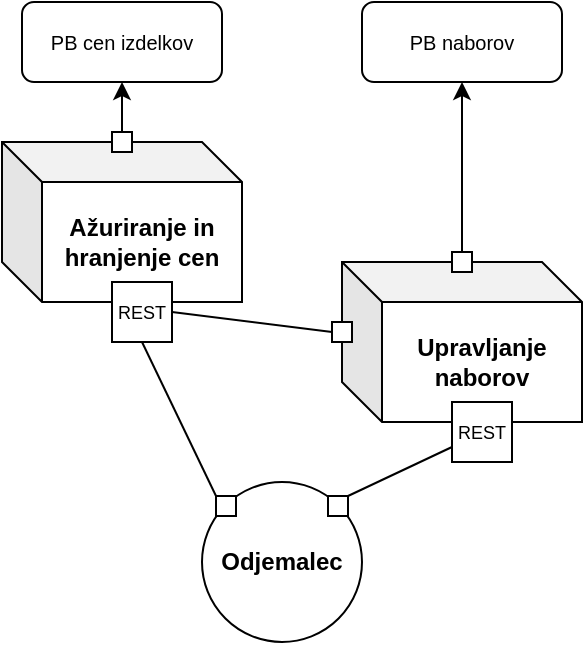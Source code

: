 <mxfile version="20.6.0" type="device"><diagram name="Page-1" id="5f0bae14-7c28-e335-631c-24af17079c00"><mxGraphModel dx="1816" dy="370" grid="1" gridSize="10" guides="1" tooltips="1" connect="1" arrows="1" fold="1" page="1" pageScale="1" pageWidth="100" pageHeight="100" background="none" math="0" shadow="0"><root><mxCell id="0"/><mxCell id="1" parent="0"/><mxCell id="NhNiRW755K9wreUlTz3N-6" value="&lt;font size=&quot;1&quot;&gt;&lt;b style=&quot;font-size: 12px;&quot;&gt;Ažuriranje in hranjenje cen&lt;/b&gt;&lt;/font&gt;" style="shape=cube;whiteSpace=wrap;html=1;boundedLbl=1;backgroundOutline=1;darkOpacity=0.05;darkOpacity2=0.1;fontSize=10;" parent="1" vertex="1"><mxGeometry x="-1040" y="100" width="120" height="80" as="geometry"/></mxCell><mxCell id="NhNiRW755K9wreUlTz3N-7" value="&lt;b&gt;&lt;font style=&quot;font-size: 12px;&quot;&gt;Upravljanje naborov&lt;br&gt;&lt;/font&gt;&lt;/b&gt;" style="shape=cube;whiteSpace=wrap;html=1;boundedLbl=1;backgroundOutline=1;darkOpacity=0.05;darkOpacity2=0.1;fontSize=10;" parent="1" vertex="1"><mxGeometry x="-870" y="160" width="120" height="80" as="geometry"/></mxCell><mxCell id="NhNiRW755K9wreUlTz3N-8" value="REST" style="fontStyle=0;labelPosition=center;verticalLabelPosition=middle;align=center;verticalAlign=middle;spacingLeft=0;fontSize=9;spacing=31;" parent="1" vertex="1"><mxGeometry x="-985" y="170" width="30" height="30" as="geometry"/></mxCell><mxCell id="NhNiRW755K9wreUlTz3N-10" value="REST" style="fontStyle=0;labelPosition=center;verticalLabelPosition=middle;align=center;verticalAlign=middle;spacingLeft=0;fontSize=9;spacing=31;" parent="1" vertex="1"><mxGeometry x="-815" y="230" width="30" height="30" as="geometry"/></mxCell><mxCell id="NhNiRW755K9wreUlTz3N-11" value="PB cen izdelkov" style="rounded=1;whiteSpace=wrap;html=1;fontSize=10;" parent="1" vertex="1"><mxGeometry x="-1030" y="30" width="100" height="40" as="geometry"/></mxCell><mxCell id="NhNiRW755K9wreUlTz3N-12" value="PB naborov" style="rounded=1;whiteSpace=wrap;html=1;fontSize=10;" parent="1" vertex="1"><mxGeometry x="-860" y="30" width="100" height="40" as="geometry"/></mxCell><mxCell id="wG4wukIH6scj7J21j97f-1" value="&lt;b&gt;Odjemalec&lt;/b&gt;" style="ellipse;whiteSpace=wrap;html=1;aspect=fixed;" parent="1" vertex="1"><mxGeometry x="-940" y="270" width="80" height="80" as="geometry"/></mxCell><mxCell id="wG4wukIH6scj7J21j97f-2" value="" style="endArrow=classic;html=1;rounded=0;entryX=0.5;entryY=1;entryDx=0;entryDy=0;startArrow=none;" parent="1" source="wG4wukIH6scj7J21j97f-10" target="NhNiRW755K9wreUlTz3N-12" edge="1"><mxGeometry width="50" height="50" relative="1" as="geometry"><mxPoint x="-810" y="160" as="sourcePoint"/><mxPoint x="-700" y="200" as="targetPoint"/></mxGeometry></mxCell><mxCell id="wG4wukIH6scj7J21j97f-3" value="" style="endArrow=classic;html=1;rounded=0;entryX=0.5;entryY=1;entryDx=0;entryDy=0;startArrow=none;exitX=0.5;exitY=0;exitDx=0;exitDy=0;" parent="1" source="wG4wukIH6scj7J21j97f-8" target="NhNiRW755K9wreUlTz3N-11" edge="1"><mxGeometry width="50" height="50" relative="1" as="geometry"><mxPoint x="-990" y="90" as="sourcePoint"/><mxPoint x="-810" y="60" as="targetPoint"/></mxGeometry></mxCell><mxCell id="wG4wukIH6scj7J21j97f-4" value="" style="endArrow=none;html=1;rounded=0;exitX=1;exitY=0;exitDx=0;exitDy=0;entryX=0;entryY=0.75;entryDx=0;entryDy=0;startArrow=none;" parent="1" source="wG4wukIH6scj7J21j97f-15" target="NhNiRW755K9wreUlTz3N-10" edge="1"><mxGeometry width="50" height="50" relative="1" as="geometry"><mxPoint x="-900" y="220" as="sourcePoint"/><mxPoint x="-850" y="170" as="targetPoint"/></mxGeometry></mxCell><mxCell id="wG4wukIH6scj7J21j97f-6" value="" style="endArrow=none;html=1;rounded=0;exitX=1;exitY=0.5;exitDx=0;exitDy=0;entryX=0;entryY=0;entryDx=0;entryDy=30;entryPerimeter=0;startArrow=none;" parent="1" source="wG4wukIH6scj7J21j97f-12" target="NhNiRW755K9wreUlTz3N-7" edge="1"><mxGeometry width="50" height="50" relative="1" as="geometry"><mxPoint x="-900" y="220" as="sourcePoint"/><mxPoint x="-850" y="170" as="targetPoint"/></mxGeometry></mxCell><mxCell id="wG4wukIH6scj7J21j97f-8" value="" style="rounded=0;whiteSpace=wrap;html=1;" parent="1" vertex="1"><mxGeometry x="-985" y="95" width="10" height="10" as="geometry"/></mxCell><mxCell id="wG4wukIH6scj7J21j97f-10" value="" style="rounded=0;whiteSpace=wrap;html=1;" parent="1" vertex="1"><mxGeometry x="-815" y="155" width="10" height="10" as="geometry"/></mxCell><mxCell id="wG4wukIH6scj7J21j97f-12" value="" style="rounded=0;whiteSpace=wrap;html=1;" parent="1" vertex="1"><mxGeometry x="-875" y="190" width="10" height="10" as="geometry"/></mxCell><mxCell id="wG4wukIH6scj7J21j97f-13" value="" style="endArrow=none;html=1;rounded=0;exitX=1;exitY=0.5;exitDx=0;exitDy=0;entryX=0;entryY=0.5;entryDx=0;entryDy=0;" parent="1" source="NhNiRW755K9wreUlTz3N-8" target="wG4wukIH6scj7J21j97f-12" edge="1"><mxGeometry width="50" height="50" relative="1" as="geometry"><mxPoint x="-955" y="185" as="sourcePoint"/><mxPoint x="-870" y="190" as="targetPoint"/></mxGeometry></mxCell><mxCell id="wG4wukIH6scj7J21j97f-16" value="" style="endArrow=none;html=1;rounded=0;exitX=0.5;exitY=1;exitDx=0;exitDy=0;entryX=0;entryY=0;entryDx=0;entryDy=0;startArrow=none;" parent="1" source="wG4wukIH6scj7J21j97f-14" target="wG4wukIH6scj7J21j97f-1" edge="1"><mxGeometry width="50" height="50" relative="1" as="geometry"><mxPoint x="-970" y="200.0" as="sourcePoint"/><mxPoint x="-940" y="260" as="targetPoint"/></mxGeometry></mxCell><mxCell id="wG4wukIH6scj7J21j97f-15" value="" style="rounded=0;whiteSpace=wrap;html=1;" parent="1" vertex="1"><mxGeometry x="-877" y="277" width="10" height="10" as="geometry"/></mxCell><mxCell id="wG4wukIH6scj7J21j97f-14" value="" style="rounded=0;whiteSpace=wrap;html=1;" parent="1" vertex="1"><mxGeometry x="-933" y="277" width="10" height="10" as="geometry"/></mxCell><mxCell id="wG4wukIH6scj7J21j97f-19" value="" style="endArrow=none;html=1;rounded=0;exitX=0.5;exitY=1;exitDx=0;exitDy=0;entryX=0;entryY=0;entryDx=0;entryDy=0;" parent="1" source="NhNiRW755K9wreUlTz3N-8" target="wG4wukIH6scj7J21j97f-14" edge="1"><mxGeometry width="50" height="50" relative="1" as="geometry"><mxPoint x="-970" y="200" as="sourcePoint"/><mxPoint x="-928.284" y="281.716" as="targetPoint"/></mxGeometry></mxCell></root></mxGraphModel></diagram></mxfile>